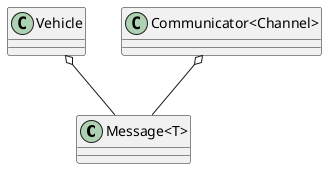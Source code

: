 @startuml Message_Classes

' Class definitions
class "Message<T>" {
}

class "Vehicle" {
}

class "Communicator<Channel>" {
}

' Relationships
"Vehicle" o--"Message<T>"
"Communicator<Channel>" o--"Message<T>"

@enduml 
